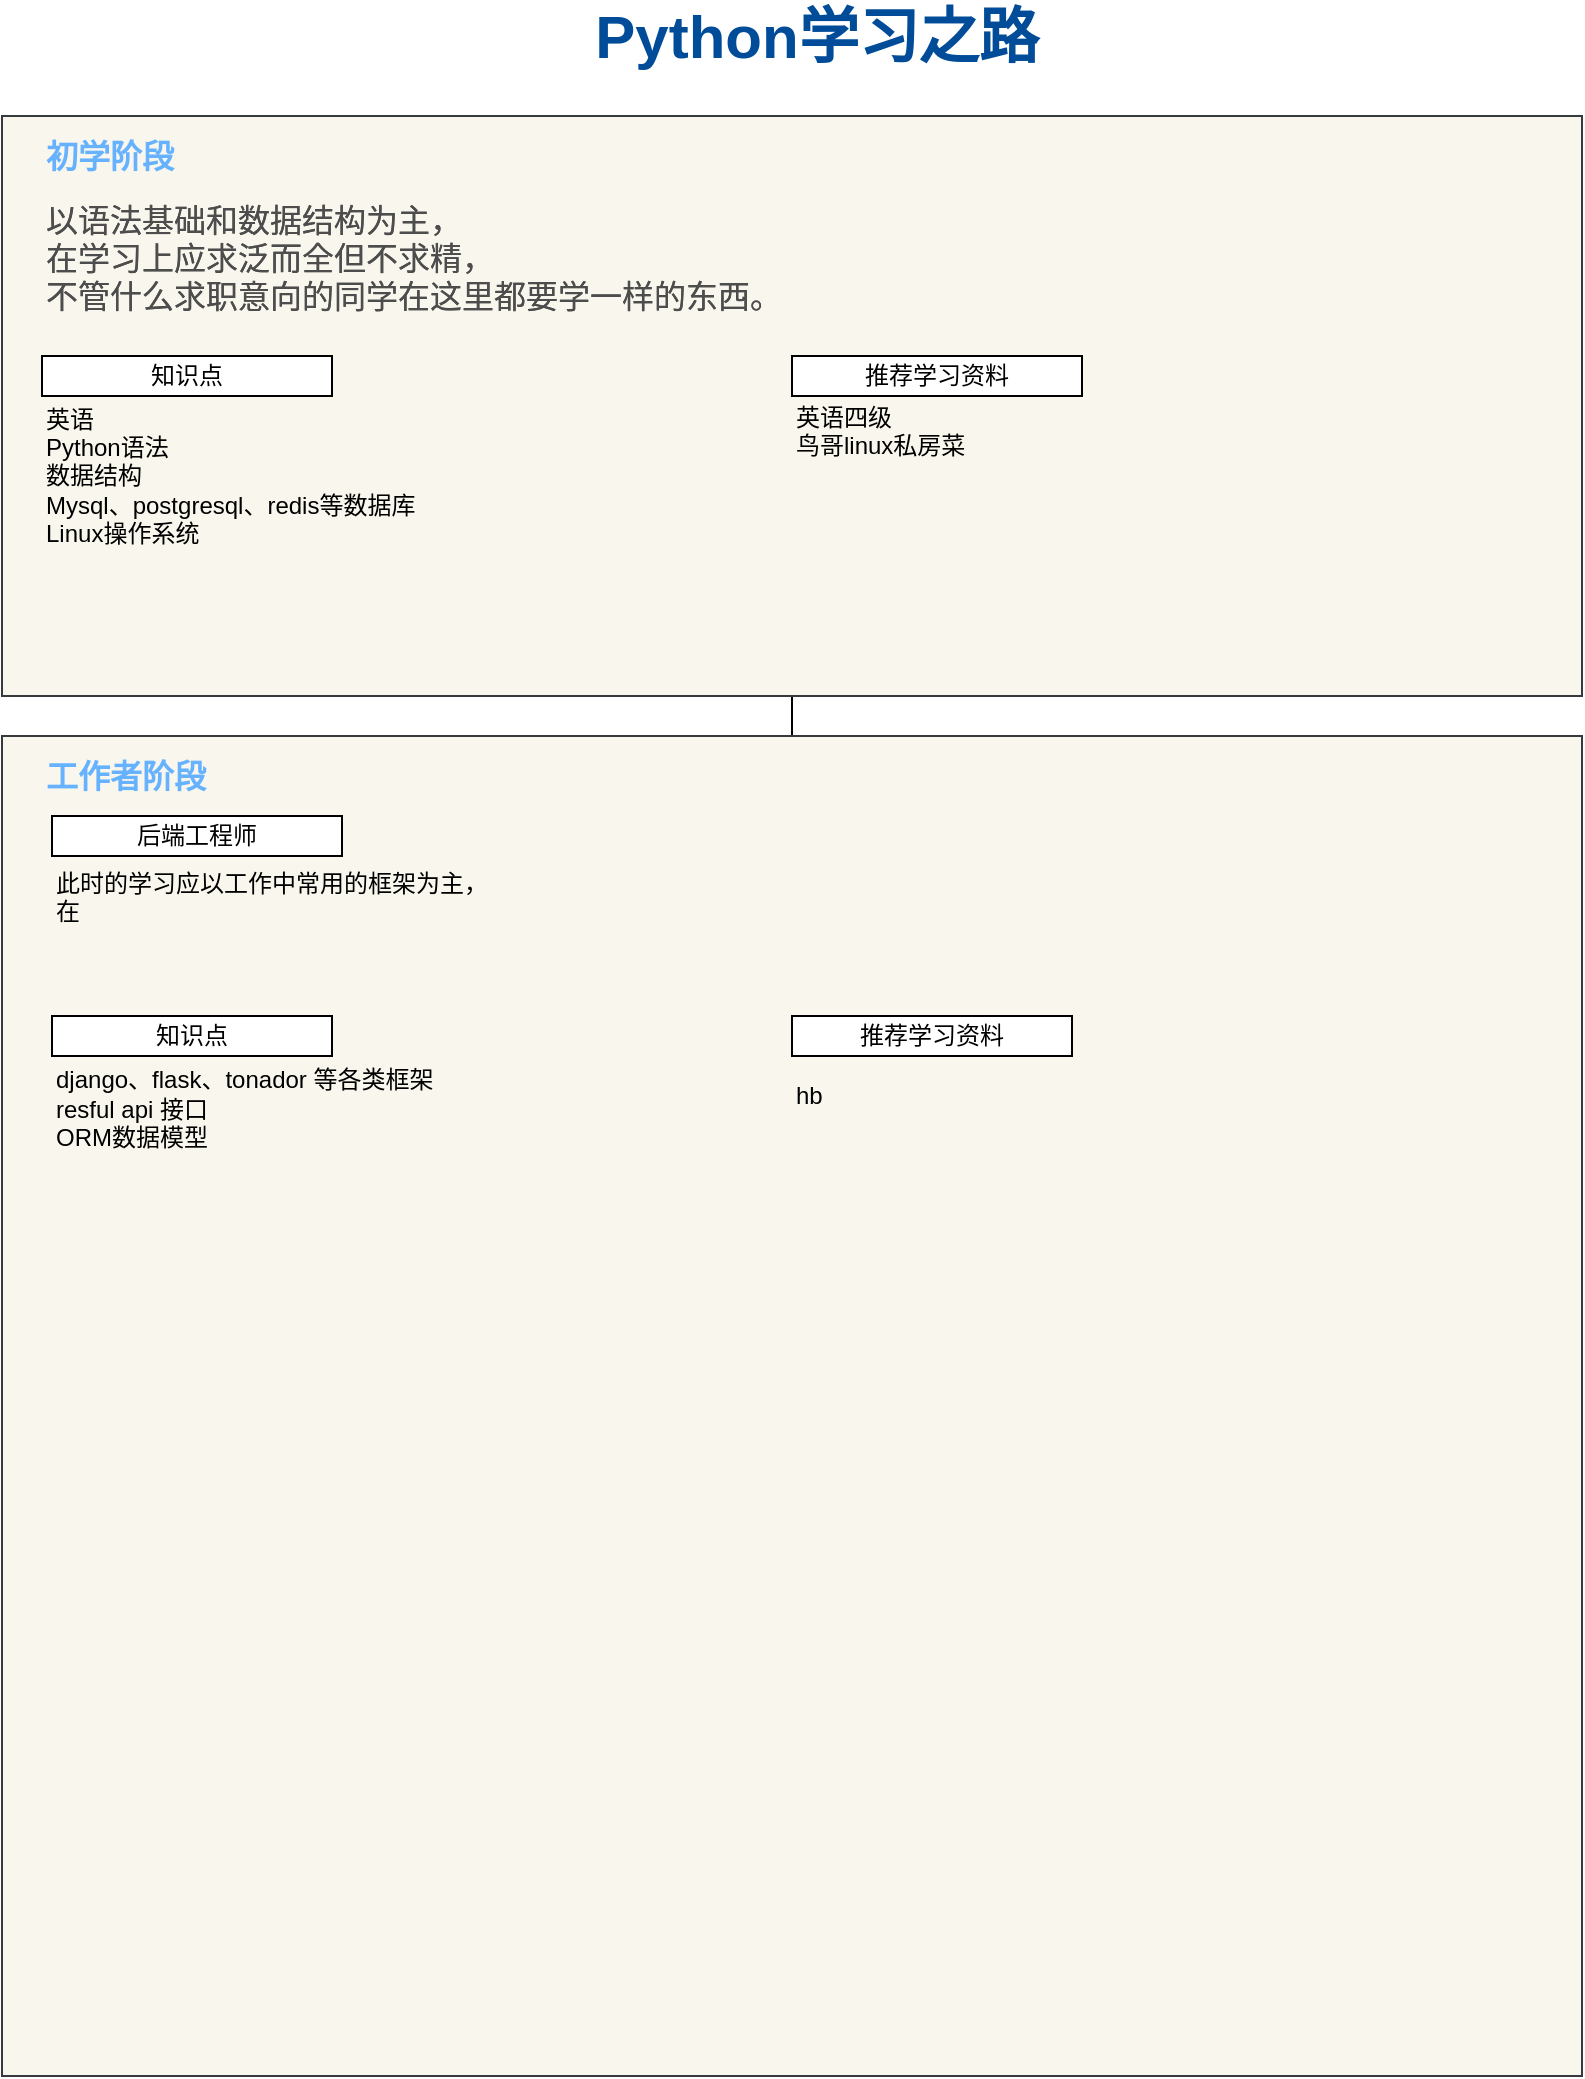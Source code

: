 <mxfile version="13.6.4" type="github">
  <diagram id="l5rkMX41A2DQlqJ6bJBF" name="Page-1">
    <mxGraphModel dx="981" dy="546" grid="1" gridSize="10" guides="1" tooltips="1" connect="1" arrows="1" fold="1" page="1" pageScale="1" pageWidth="850" pageHeight="1100" math="0" shadow="0">
      <root>
        <mxCell id="0" />
        <mxCell id="1" parent="0" />
        <mxCell id="UAcBqdveJcMJWKJadwkK-24" value="" style="edgeStyle=orthogonalEdgeStyle;rounded=0;orthogonalLoop=1;jettySize=auto;html=1;" edge="1" parent="1" source="UAcBqdveJcMJWKJadwkK-5" target="UAcBqdveJcMJWKJadwkK-22">
          <mxGeometry relative="1" as="geometry" />
        </mxCell>
        <mxCell id="UAcBqdveJcMJWKJadwkK-5" value="" style="rounded=0;whiteSpace=wrap;html=1;fillColor=#f9f7ed;strokeColor=#36393d;" vertex="1" parent="1">
          <mxGeometry x="30" y="100" width="790" height="290" as="geometry" />
        </mxCell>
        <mxCell id="UAcBqdveJcMJWKJadwkK-1" value="初学阶段" style="text;html=1;align=left;verticalAlign=middle;whiteSpace=wrap;rounded=0;fontSize=16;fontStyle=1;fontColor=#66B2FF;" vertex="1" parent="1">
          <mxGeometry x="50" y="110" width="140" height="20" as="geometry" />
        </mxCell>
        <mxCell id="UAcBqdveJcMJWKJadwkK-2" value="&lt;font size=&quot;1&quot; color=&quot;#004C99&quot;&gt;&lt;b style=&quot;font-size: 30px&quot;&gt;Python学习之路&lt;/b&gt;&lt;/font&gt;" style="text;html=1;strokeColor=none;fillColor=none;align=center;verticalAlign=middle;whiteSpace=wrap;rounded=0;" vertex="1" parent="1">
          <mxGeometry x="260" y="50" width="355" height="20" as="geometry" />
        </mxCell>
        <mxCell id="UAcBqdveJcMJWKJadwkK-3" value="&lt;p style=&quot;line-height: 120%&quot;&gt;以语法基础和数据结构为主，&lt;br&gt;在学习上应求泛而全但不求精，&lt;br&gt;不管什么求职意向的同学在这里都要学一样的东西。&lt;/p&gt;" style="text;fillColor=none;align=left;verticalAlign=top;whiteSpace=wrap;rounded=0;fontSize=16;horizontal=1;labelPosition=center;verticalLabelPosition=middle;spacing=2;fontColor=#4D4D4D;labelBackgroundColor=none;spacingTop=0;fontStyle=0;html=1;" vertex="1" parent="1">
          <mxGeometry x="50" y="120" width="400" height="100" as="geometry" />
        </mxCell>
        <mxCell id="UAcBqdveJcMJWKJadwkK-6" value="知识点" style="rounded=0;whiteSpace=wrap;html=1;" vertex="1" parent="1">
          <mxGeometry x="50" y="220" width="145" height="20" as="geometry" />
        </mxCell>
        <mxCell id="UAcBqdveJcMJWKJadwkK-7" value="" style="rounded=0;whiteSpace=wrap;html=1;fillColor=#f9f7ed;strokeColor=#36393d;" vertex="1" parent="1">
          <mxGeometry x="30" y="410" width="790" height="670" as="geometry" />
        </mxCell>
        <mxCell id="UAcBqdveJcMJWKJadwkK-8" value="工作者阶段" style="text;html=1;align=left;verticalAlign=middle;whiteSpace=wrap;rounded=0;fontSize=16;fontStyle=1;fontColor=#66B2FF;" vertex="1" parent="1">
          <mxGeometry x="50" y="420" width="140" height="20" as="geometry" />
        </mxCell>
        <mxCell id="UAcBqdveJcMJWKJadwkK-12" value="推荐学习资料" style="rounded=0;whiteSpace=wrap;html=1;" vertex="1" parent="1">
          <mxGeometry x="425" y="220" width="145" height="20" as="geometry" />
        </mxCell>
        <mxCell id="UAcBqdveJcMJWKJadwkK-13" value="推荐学习资料" style="rounded=0;whiteSpace=wrap;html=1;" vertex="1" parent="1">
          <mxGeometry x="425" y="550" width="140" height="20" as="geometry" />
        </mxCell>
        <mxCell id="UAcBqdveJcMJWKJadwkK-20" value="后端工程师" style="rounded=0;whiteSpace=wrap;html=1;" vertex="1" parent="1">
          <mxGeometry x="55" y="450" width="145" height="20" as="geometry" />
        </mxCell>
        <mxCell id="UAcBqdveJcMJWKJadwkK-21" value="知识点" style="rounded=0;whiteSpace=wrap;html=1;" vertex="1" parent="1">
          <mxGeometry x="55" y="550" width="140" height="20" as="geometry" />
        </mxCell>
        <mxCell id="UAcBqdveJcMJWKJadwkK-22" value="&lt;div&gt;此时的学习应以工作中常用的框架为主，&lt;/div&gt;&lt;div&gt;在&lt;br&gt;&lt;/div&gt;" style="text;html=1;strokeColor=none;fillColor=none;align=left;verticalAlign=top;whiteSpace=wrap;rounded=0;" vertex="1" parent="1">
          <mxGeometry x="55" y="470" width="375" height="60" as="geometry" />
        </mxCell>
        <mxCell id="UAcBqdveJcMJWKJadwkK-37" value="&lt;p style=&quot;line-height: 120%&quot;&gt;以语法基础和数据结构为主，&lt;br&gt;在学习上应求泛而全但不求精，&lt;br&gt;不管什么求职意向的同学在这里都要学一样的东西。&lt;/p&gt;" style="text;fillColor=none;align=left;verticalAlign=top;whiteSpace=wrap;rounded=0;fontSize=16;horizontal=1;labelPosition=center;verticalLabelPosition=middle;spacing=2;fontColor=#4D4D4D;labelBackgroundColor=none;spacingTop=0;fontStyle=0;html=1;" vertex="1" parent="1">
          <mxGeometry x="50" y="120" width="400" height="100" as="geometry" />
        </mxCell>
        <mxCell id="UAcBqdveJcMJWKJadwkK-39" value="&lt;div&gt;英语四级&lt;br&gt;&lt;/div&gt;&lt;div&gt;鸟哥linux私房菜&lt;/div&gt;&lt;div&gt;&lt;br&gt;&lt;/div&gt;" style="text;strokeColor=none;fillColor=none;align=left;verticalAlign=middle;whiteSpace=wrap;rounded=0;html=1;" vertex="1" parent="1">
          <mxGeometry x="425" y="240" width="195" height="50" as="geometry" />
        </mxCell>
        <mxCell id="UAcBqdveJcMJWKJadwkK-40" value="&lt;p style=&quot;line-height: 120%&quot;&gt;英语&lt;br&gt;Python语法&lt;br&gt;数据结构&lt;br&gt;Mysql、postgresql、redis等数据库&lt;br&gt;Linux操作系统&lt;/p&gt;" style="text;strokeColor=none;fillColor=none;align=left;verticalAlign=middle;whiteSpace=wrap;rounded=0;&#xa;lineHeight=20px;labelBorderColor=none;html=1;" vertex="1" parent="1">
          <mxGeometry x="50" y="240" width="235" height="80" as="geometry" />
        </mxCell>
        <mxCell id="UAcBqdveJcMJWKJadwkK-41" value="&lt;p style=&quot;line-height: 120%&quot;&gt;django、flask、tonador 等各类框架&lt;br&gt;resful api 接口&lt;br&gt;ORM数据模型&lt;br&gt;&lt;br&gt;&lt;br&gt;&lt;br&gt;&lt;br&gt;&lt;/p&gt;" style="text;strokeColor=none;fillColor=none;align=left;verticalAlign=middle;whiteSpace=wrap;rounded=0;&#xa;lineHeight=20px;labelBorderColor=none;html=1;" vertex="1" parent="1">
          <mxGeometry x="55" y="570" width="235" height="110" as="geometry" />
        </mxCell>
        <mxCell id="UAcBqdveJcMJWKJadwkK-42" value="hb" style="text;strokeColor=none;fillColor=none;align=left;verticalAlign=middle;whiteSpace=wrap;rounded=0;&#xa;lineHeight=20px;labelBorderColor=none;html=1;" vertex="1" parent="1">
          <mxGeometry x="425" y="570" width="235" height="40" as="geometry" />
        </mxCell>
      </root>
    </mxGraphModel>
  </diagram>
</mxfile>

